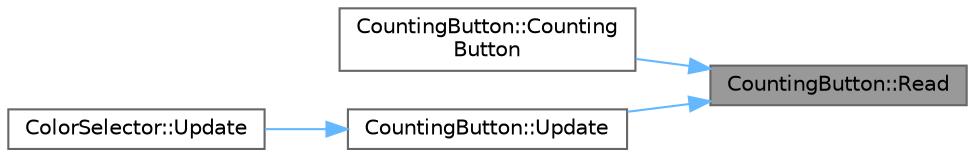 digraph "CountingButton::Read"
{
 // LATEX_PDF_SIZE
  bgcolor="transparent";
  edge [fontname=Helvetica,fontsize=10,labelfontname=Helvetica,labelfontsize=10];
  node [fontname=Helvetica,fontsize=10,shape=box,height=0.2,width=0.4];
  rankdir="RL";
  Node1 [id="Node000001",label="CountingButton::Read",height=0.2,width=0.4,color="gray40", fillcolor="grey60", style="filled", fontcolor="black",tooltip=" "];
  Node1 -> Node2 [id="edge1_Node000001_Node000002",dir="back",color="steelblue1",style="solid",tooltip=" "];
  Node2 [id="Node000002",label="CountingButton::Counting\lButton",height=0.2,width=0.4,color="grey40", fillcolor="white", style="filled",URL="$d6/d58/class_counting_button.html#a5b627dc689ea86ec2f96ee6941479ac4",tooltip=" "];
  Node1 -> Node3 [id="edge2_Node000001_Node000003",dir="back",color="steelblue1",style="solid",tooltip=" "];
  Node3 [id="Node000003",label="CountingButton::Update",height=0.2,width=0.4,color="grey40", fillcolor="white", style="filled",URL="$d6/d58/class_counting_button.html#a28cf528b823336f8eba41a4c35f3fc2a",tooltip=" "];
  Node3 -> Node4 [id="edge3_Node000003_Node000004",dir="back",color="steelblue1",style="solid",tooltip=" "];
  Node4 [id="Node000004",label="ColorSelector::Update",height=0.2,width=0.4,color="grey40", fillcolor="white", style="filled",URL="$df/d79/class_color_selector.html#af8cda900547e2e2ac5c522eadd5ff826",tooltip=" "];
}
